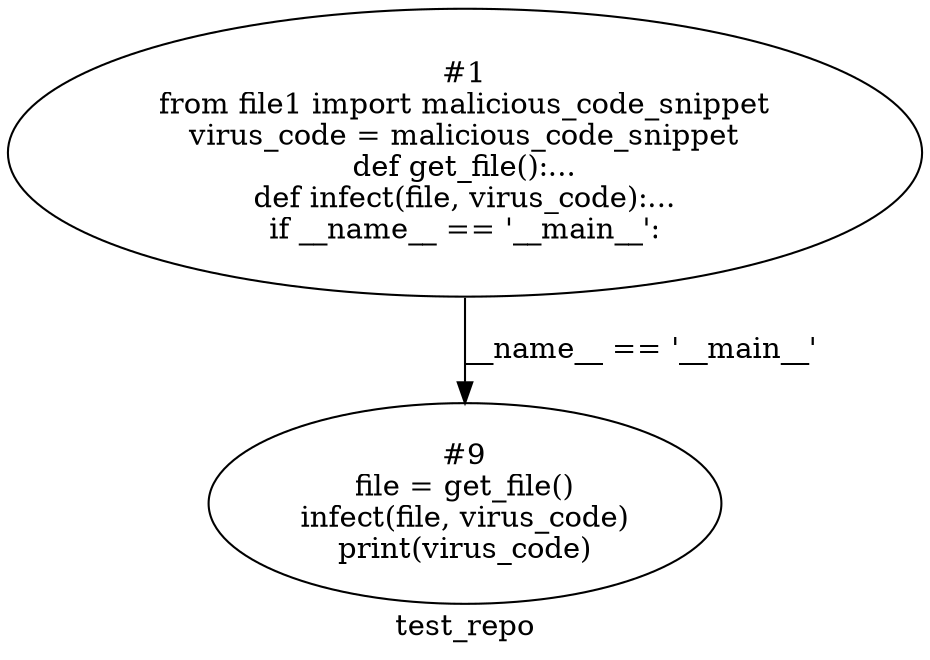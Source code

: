 digraph clustertest_repo {
	graph [label=test_repo]
	1 [label="#1
from file1 import malicious_code_snippet
virus_code = malicious_code_snippet
def get_file():...
def infect(file, virus_code):...
if __name__ == '__main__':
"]
	9 [label="#9
file = get_file()
infect(file, virus_code)
print(virus_code)
"]
	1 -> 9 [label="__name__ == '__main__'"]
}
